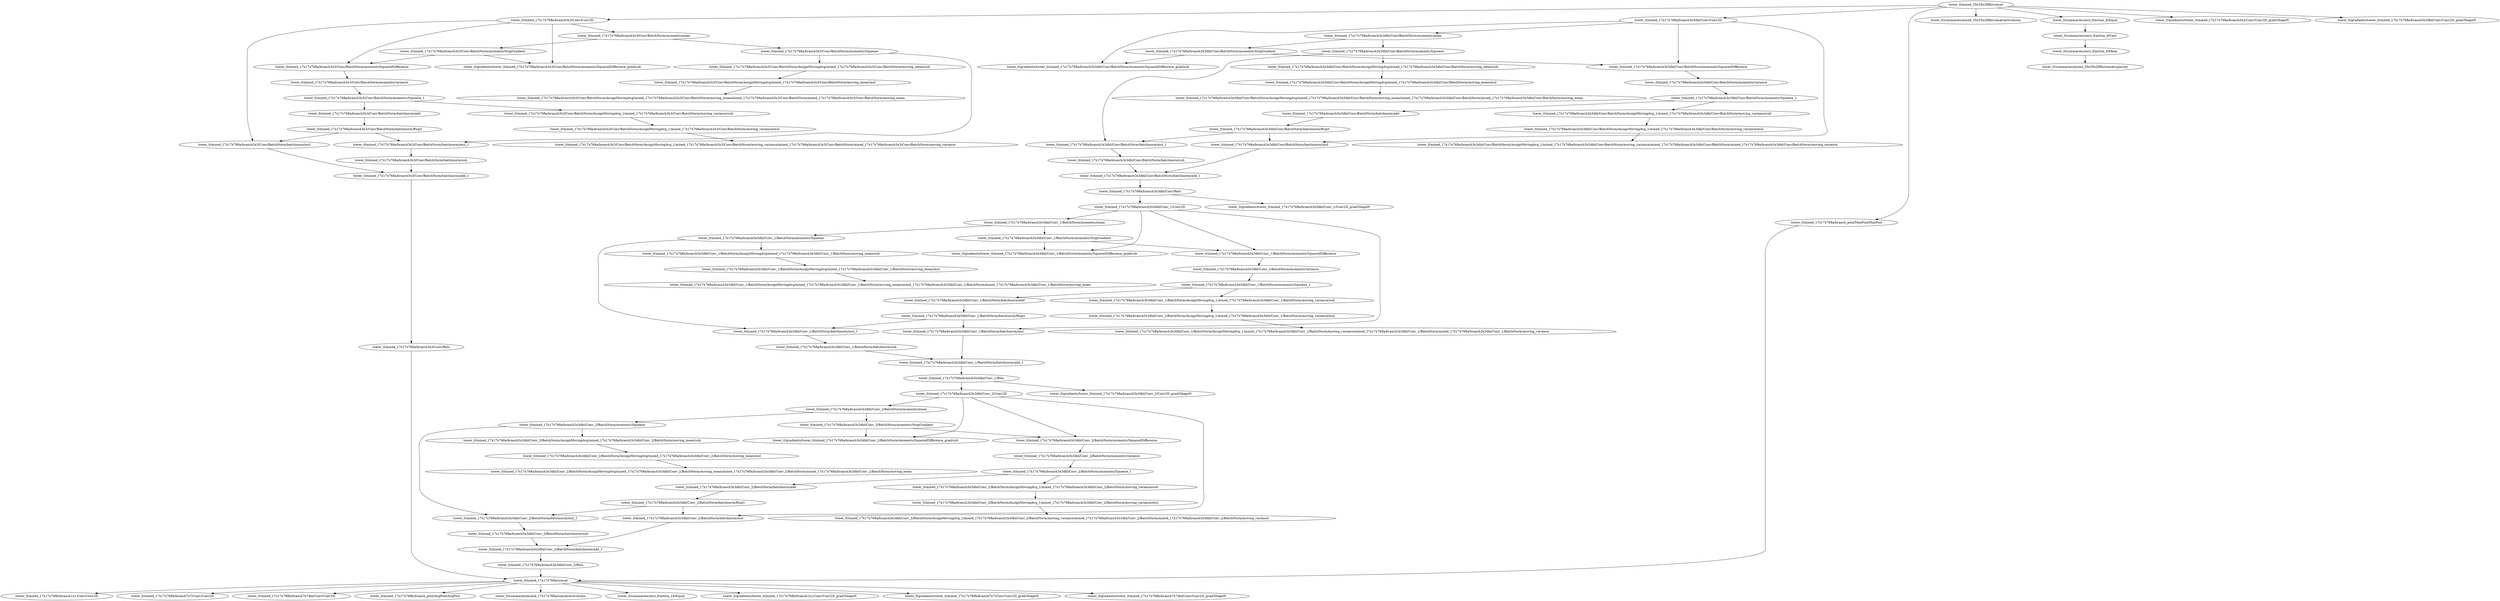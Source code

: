 digraph{
"tower_0/mixed_35x35x288b/concat"->"tower_0/mixed_17x17x768a/branch3x3/Conv/Conv2D"
"tower_0/mixed_17x17x768a/branch3x3/Conv/Conv2D"->"tower_0/mixed_17x17x768a/branch3x3/Conv/BatchNorm/moments/mean"
"tower_0/mixed_17x17x768a/branch3x3/Conv/BatchNorm/moments/mean"->"tower_0/mixed_17x17x768a/branch3x3/Conv/BatchNorm/moments/StopGradient"
"tower_0/mixed_17x17x768a/branch3x3/Conv/Conv2D"->"tower_0/mixed_17x17x768a/branch3x3/Conv/BatchNorm/moments/SquaredDifference"
"tower_0/mixed_17x17x768a/branch3x3/Conv/BatchNorm/moments/StopGradient"->"tower_0/mixed_17x17x768a/branch3x3/Conv/BatchNorm/moments/SquaredDifference"
"tower_0/mixed_17x17x768a/branch3x3/Conv/BatchNorm/moments/SquaredDifference"->"tower_0/mixed_17x17x768a/branch3x3/Conv/BatchNorm/moments/variance"
"tower_0/mixed_17x17x768a/branch3x3/Conv/BatchNorm/moments/mean"->"tower_0/mixed_17x17x768a/branch3x3/Conv/BatchNorm/moments/Squeeze"
"tower_0/mixed_17x17x768a/branch3x3/Conv/BatchNorm/moments/variance"->"tower_0/mixed_17x17x768a/branch3x3/Conv/BatchNorm/moments/Squeeze_1"
"tower_0/mixed_17x17x768a/branch3x3/Conv/BatchNorm/moments/Squeeze"->"tower_0/mixed_17x17x768a/branch3x3/Conv/BatchNorm/AssignMovingAvg/mixed_17x17x768a/branch3x3/Conv/BatchNorm/moving_mean/sub"
"tower_0/mixed_17x17x768a/branch3x3/Conv/BatchNorm/AssignMovingAvg/mixed_17x17x768a/branch3x3/Conv/BatchNorm/moving_mean/sub"->"tower_0/mixed_17x17x768a/branch3x3/Conv/BatchNorm/AssignMovingAvg/mixed_17x17x768a/branch3x3/Conv/BatchNorm/moving_mean/mul"
"tower_0/mixed_17x17x768a/branch3x3/Conv/BatchNorm/AssignMovingAvg/mixed_17x17x768a/branch3x3/Conv/BatchNorm/moving_mean/mul"->"tower_0/mixed_17x17x768a/branch3x3/Conv/BatchNorm/AssignMovingAvg/mixed_17x17x768a/branch3x3/Conv/BatchNorm/moving_mean/mixed_17x17x768a/branch3x3/Conv/BatchNorm/mixed_17x17x768a/branch3x3/Conv/BatchNorm/moving_mean"
"tower_0/mixed_17x17x768a/branch3x3/Conv/BatchNorm/moments/Squeeze_1"->"tower_0/mixed_17x17x768a/branch3x3/Conv/BatchNorm/AssignMovingAvg_1/mixed_17x17x768a/branch3x3/Conv/BatchNorm/moving_variance/sub"
"tower_0/mixed_17x17x768a/branch3x3/Conv/BatchNorm/AssignMovingAvg_1/mixed_17x17x768a/branch3x3/Conv/BatchNorm/moving_variance/sub"->"tower_0/mixed_17x17x768a/branch3x3/Conv/BatchNorm/AssignMovingAvg_1/mixed_17x17x768a/branch3x3/Conv/BatchNorm/moving_variance/mul"
"tower_0/mixed_17x17x768a/branch3x3/Conv/BatchNorm/AssignMovingAvg_1/mixed_17x17x768a/branch3x3/Conv/BatchNorm/moving_variance/mul"->"tower_0/mixed_17x17x768a/branch3x3/Conv/BatchNorm/AssignMovingAvg_1/mixed_17x17x768a/branch3x3/Conv/BatchNorm/moving_variance/mixed_17x17x768a/branch3x3/Conv/BatchNorm/mixed_17x17x768a/branch3x3/Conv/BatchNorm/moving_variance"
"tower_0/mixed_17x17x768a/branch3x3/Conv/BatchNorm/moments/Squeeze_1"->"tower_0/mixed_17x17x768a/branch3x3/Conv/BatchNorm/batchnorm/add"
"tower_0/mixed_17x17x768a/branch3x3/Conv/BatchNorm/batchnorm/add"->"tower_0/mixed_17x17x768a/branch3x3/Conv/BatchNorm/batchnorm/Rsqrt"
"tower_0/mixed_17x17x768a/branch3x3/Conv/Conv2D"->"tower_0/mixed_17x17x768a/branch3x3/Conv/BatchNorm/batchnorm/mul"
"tower_0/mixed_17x17x768a/branch3x3/Conv/BatchNorm/batchnorm/Rsqrt"->"tower_0/mixed_17x17x768a/branch3x3/Conv/BatchNorm/batchnorm/mul"
"tower_0/mixed_17x17x768a/branch3x3/Conv/BatchNorm/moments/Squeeze"->"tower_0/mixed_17x17x768a/branch3x3/Conv/BatchNorm/batchnorm/mul_1"
"tower_0/mixed_17x17x768a/branch3x3/Conv/BatchNorm/batchnorm/Rsqrt"->"tower_0/mixed_17x17x768a/branch3x3/Conv/BatchNorm/batchnorm/mul_1"
"tower_0/mixed_17x17x768a/branch3x3/Conv/BatchNorm/batchnorm/mul_1"->"tower_0/mixed_17x17x768a/branch3x3/Conv/BatchNorm/batchnorm/sub"
"tower_0/mixed_17x17x768a/branch3x3/Conv/BatchNorm/batchnorm/mul"->"tower_0/mixed_17x17x768a/branch3x3/Conv/BatchNorm/batchnorm/add_1"
"tower_0/mixed_17x17x768a/branch3x3/Conv/BatchNorm/batchnorm/sub"->"tower_0/mixed_17x17x768a/branch3x3/Conv/BatchNorm/batchnorm/add_1"
"tower_0/mixed_17x17x768a/branch3x3/Conv/BatchNorm/batchnorm/add_1"->"tower_0/mixed_17x17x768a/branch3x3/Conv/Relu"
"tower_0/mixed_35x35x288b/concat"->"tower_0/mixed_17x17x768a/branch3x3dbl/Conv/Conv2D"
"tower_0/mixed_17x17x768a/branch3x3dbl/Conv/Conv2D"->"tower_0/mixed_17x17x768a/branch3x3dbl/Conv/BatchNorm/moments/mean"
"tower_0/mixed_17x17x768a/branch3x3dbl/Conv/BatchNorm/moments/mean"->"tower_0/mixed_17x17x768a/branch3x3dbl/Conv/BatchNorm/moments/StopGradient"
"tower_0/mixed_17x17x768a/branch3x3dbl/Conv/Conv2D"->"tower_0/mixed_17x17x768a/branch3x3dbl/Conv/BatchNorm/moments/SquaredDifference"
"tower_0/mixed_17x17x768a/branch3x3dbl/Conv/BatchNorm/moments/StopGradient"->"tower_0/mixed_17x17x768a/branch3x3dbl/Conv/BatchNorm/moments/SquaredDifference"
"tower_0/mixed_17x17x768a/branch3x3dbl/Conv/BatchNorm/moments/SquaredDifference"->"tower_0/mixed_17x17x768a/branch3x3dbl/Conv/BatchNorm/moments/variance"
"tower_0/mixed_17x17x768a/branch3x3dbl/Conv/BatchNorm/moments/mean"->"tower_0/mixed_17x17x768a/branch3x3dbl/Conv/BatchNorm/moments/Squeeze"
"tower_0/mixed_17x17x768a/branch3x3dbl/Conv/BatchNorm/moments/variance"->"tower_0/mixed_17x17x768a/branch3x3dbl/Conv/BatchNorm/moments/Squeeze_1"
"tower_0/mixed_17x17x768a/branch3x3dbl/Conv/BatchNorm/moments/Squeeze"->"tower_0/mixed_17x17x768a/branch3x3dbl/Conv/BatchNorm/AssignMovingAvg/mixed_17x17x768a/branch3x3dbl/Conv/BatchNorm/moving_mean/sub"
"tower_0/mixed_17x17x768a/branch3x3dbl/Conv/BatchNorm/AssignMovingAvg/mixed_17x17x768a/branch3x3dbl/Conv/BatchNorm/moving_mean/sub"->"tower_0/mixed_17x17x768a/branch3x3dbl/Conv/BatchNorm/AssignMovingAvg/mixed_17x17x768a/branch3x3dbl/Conv/BatchNorm/moving_mean/mul"
"tower_0/mixed_17x17x768a/branch3x3dbl/Conv/BatchNorm/AssignMovingAvg/mixed_17x17x768a/branch3x3dbl/Conv/BatchNorm/moving_mean/mul"->"tower_0/mixed_17x17x768a/branch3x3dbl/Conv/BatchNorm/AssignMovingAvg/mixed_17x17x768a/branch3x3dbl/Conv/BatchNorm/moving_mean/mixed_17x17x768a/branch3x3dbl/Conv/BatchNorm/mixed_17x17x768a/branch3x3dbl/Conv/BatchNorm/moving_mean"
"tower_0/mixed_17x17x768a/branch3x3dbl/Conv/BatchNorm/moments/Squeeze_1"->"tower_0/mixed_17x17x768a/branch3x3dbl/Conv/BatchNorm/AssignMovingAvg_1/mixed_17x17x768a/branch3x3dbl/Conv/BatchNorm/moving_variance/sub"
"tower_0/mixed_17x17x768a/branch3x3dbl/Conv/BatchNorm/AssignMovingAvg_1/mixed_17x17x768a/branch3x3dbl/Conv/BatchNorm/moving_variance/sub"->"tower_0/mixed_17x17x768a/branch3x3dbl/Conv/BatchNorm/AssignMovingAvg_1/mixed_17x17x768a/branch3x3dbl/Conv/BatchNorm/moving_variance/mul"
"tower_0/mixed_17x17x768a/branch3x3dbl/Conv/BatchNorm/AssignMovingAvg_1/mixed_17x17x768a/branch3x3dbl/Conv/BatchNorm/moving_variance/mul"->"tower_0/mixed_17x17x768a/branch3x3dbl/Conv/BatchNorm/AssignMovingAvg_1/mixed_17x17x768a/branch3x3dbl/Conv/BatchNorm/moving_variance/mixed_17x17x768a/branch3x3dbl/Conv/BatchNorm/mixed_17x17x768a/branch3x3dbl/Conv/BatchNorm/moving_variance"
"tower_0/mixed_17x17x768a/branch3x3dbl/Conv/BatchNorm/moments/Squeeze_1"->"tower_0/mixed_17x17x768a/branch3x3dbl/Conv/BatchNorm/batchnorm/add"
"tower_0/mixed_17x17x768a/branch3x3dbl/Conv/BatchNorm/batchnorm/add"->"tower_0/mixed_17x17x768a/branch3x3dbl/Conv/BatchNorm/batchnorm/Rsqrt"
"tower_0/mixed_17x17x768a/branch3x3dbl/Conv/Conv2D"->"tower_0/mixed_17x17x768a/branch3x3dbl/Conv/BatchNorm/batchnorm/mul"
"tower_0/mixed_17x17x768a/branch3x3dbl/Conv/BatchNorm/batchnorm/Rsqrt"->"tower_0/mixed_17x17x768a/branch3x3dbl/Conv/BatchNorm/batchnorm/mul"
"tower_0/mixed_17x17x768a/branch3x3dbl/Conv/BatchNorm/moments/Squeeze"->"tower_0/mixed_17x17x768a/branch3x3dbl/Conv/BatchNorm/batchnorm/mul_1"
"tower_0/mixed_17x17x768a/branch3x3dbl/Conv/BatchNorm/batchnorm/Rsqrt"->"tower_0/mixed_17x17x768a/branch3x3dbl/Conv/BatchNorm/batchnorm/mul_1"
"tower_0/mixed_17x17x768a/branch3x3dbl/Conv/BatchNorm/batchnorm/mul_1"->"tower_0/mixed_17x17x768a/branch3x3dbl/Conv/BatchNorm/batchnorm/sub"
"tower_0/mixed_17x17x768a/branch3x3dbl/Conv/BatchNorm/batchnorm/mul"->"tower_0/mixed_17x17x768a/branch3x3dbl/Conv/BatchNorm/batchnorm/add_1"
"tower_0/mixed_17x17x768a/branch3x3dbl/Conv/BatchNorm/batchnorm/sub"->"tower_0/mixed_17x17x768a/branch3x3dbl/Conv/BatchNorm/batchnorm/add_1"
"tower_0/mixed_17x17x768a/branch3x3dbl/Conv/BatchNorm/batchnorm/add_1"->"tower_0/mixed_17x17x768a/branch3x3dbl/Conv/Relu"
"tower_0/mixed_17x17x768a/branch3x3dbl/Conv/Relu"->"tower_0/mixed_17x17x768a/branch3x3dbl/Conv_1/Conv2D"
"tower_0/mixed_17x17x768a/branch3x3dbl/Conv_1/Conv2D"->"tower_0/mixed_17x17x768a/branch3x3dbl/Conv_1/BatchNorm/moments/mean"
"tower_0/mixed_17x17x768a/branch3x3dbl/Conv_1/BatchNorm/moments/mean"->"tower_0/mixed_17x17x768a/branch3x3dbl/Conv_1/BatchNorm/moments/StopGradient"
"tower_0/mixed_17x17x768a/branch3x3dbl/Conv_1/Conv2D"->"tower_0/mixed_17x17x768a/branch3x3dbl/Conv_1/BatchNorm/moments/SquaredDifference"
"tower_0/mixed_17x17x768a/branch3x3dbl/Conv_1/BatchNorm/moments/StopGradient"->"tower_0/mixed_17x17x768a/branch3x3dbl/Conv_1/BatchNorm/moments/SquaredDifference"
"tower_0/mixed_17x17x768a/branch3x3dbl/Conv_1/BatchNorm/moments/SquaredDifference"->"tower_0/mixed_17x17x768a/branch3x3dbl/Conv_1/BatchNorm/moments/variance"
"tower_0/mixed_17x17x768a/branch3x3dbl/Conv_1/BatchNorm/moments/mean"->"tower_0/mixed_17x17x768a/branch3x3dbl/Conv_1/BatchNorm/moments/Squeeze"
"tower_0/mixed_17x17x768a/branch3x3dbl/Conv_1/BatchNorm/moments/variance"->"tower_0/mixed_17x17x768a/branch3x3dbl/Conv_1/BatchNorm/moments/Squeeze_1"
"tower_0/mixed_17x17x768a/branch3x3dbl/Conv_1/BatchNorm/moments/Squeeze"->"tower_0/mixed_17x17x768a/branch3x3dbl/Conv_1/BatchNorm/AssignMovingAvg/mixed_17x17x768a/branch3x3dbl/Conv_1/BatchNorm/moving_mean/sub"
"tower_0/mixed_17x17x768a/branch3x3dbl/Conv_1/BatchNorm/AssignMovingAvg/mixed_17x17x768a/branch3x3dbl/Conv_1/BatchNorm/moving_mean/sub"->"tower_0/mixed_17x17x768a/branch3x3dbl/Conv_1/BatchNorm/AssignMovingAvg/mixed_17x17x768a/branch3x3dbl/Conv_1/BatchNorm/moving_mean/mul"
"tower_0/mixed_17x17x768a/branch3x3dbl/Conv_1/BatchNorm/AssignMovingAvg/mixed_17x17x768a/branch3x3dbl/Conv_1/BatchNorm/moving_mean/mul"->"tower_0/mixed_17x17x768a/branch3x3dbl/Conv_1/BatchNorm/AssignMovingAvg/mixed_17x17x768a/branch3x3dbl/Conv_1/BatchNorm/moving_mean/mixed_17x17x768a/branch3x3dbl/Conv_1/BatchNorm/mixed_17x17x768a/branch3x3dbl/Conv_1/BatchNorm/moving_mean"
"tower_0/mixed_17x17x768a/branch3x3dbl/Conv_1/BatchNorm/moments/Squeeze_1"->"tower_0/mixed_17x17x768a/branch3x3dbl/Conv_1/BatchNorm/AssignMovingAvg_1/mixed_17x17x768a/branch3x3dbl/Conv_1/BatchNorm/moving_variance/sub"
"tower_0/mixed_17x17x768a/branch3x3dbl/Conv_1/BatchNorm/AssignMovingAvg_1/mixed_17x17x768a/branch3x3dbl/Conv_1/BatchNorm/moving_variance/sub"->"tower_0/mixed_17x17x768a/branch3x3dbl/Conv_1/BatchNorm/AssignMovingAvg_1/mixed_17x17x768a/branch3x3dbl/Conv_1/BatchNorm/moving_variance/mul"
"tower_0/mixed_17x17x768a/branch3x3dbl/Conv_1/BatchNorm/AssignMovingAvg_1/mixed_17x17x768a/branch3x3dbl/Conv_1/BatchNorm/moving_variance/mul"->"tower_0/mixed_17x17x768a/branch3x3dbl/Conv_1/BatchNorm/AssignMovingAvg_1/mixed_17x17x768a/branch3x3dbl/Conv_1/BatchNorm/moving_variance/mixed_17x17x768a/branch3x3dbl/Conv_1/BatchNorm/mixed_17x17x768a/branch3x3dbl/Conv_1/BatchNorm/moving_variance"
"tower_0/mixed_17x17x768a/branch3x3dbl/Conv_1/BatchNorm/moments/Squeeze_1"->"tower_0/mixed_17x17x768a/branch3x3dbl/Conv_1/BatchNorm/batchnorm/add"
"tower_0/mixed_17x17x768a/branch3x3dbl/Conv_1/BatchNorm/batchnorm/add"->"tower_0/mixed_17x17x768a/branch3x3dbl/Conv_1/BatchNorm/batchnorm/Rsqrt"
"tower_0/mixed_17x17x768a/branch3x3dbl/Conv_1/Conv2D"->"tower_0/mixed_17x17x768a/branch3x3dbl/Conv_1/BatchNorm/batchnorm/mul"
"tower_0/mixed_17x17x768a/branch3x3dbl/Conv_1/BatchNorm/batchnorm/Rsqrt"->"tower_0/mixed_17x17x768a/branch3x3dbl/Conv_1/BatchNorm/batchnorm/mul"
"tower_0/mixed_17x17x768a/branch3x3dbl/Conv_1/BatchNorm/moments/Squeeze"->"tower_0/mixed_17x17x768a/branch3x3dbl/Conv_1/BatchNorm/batchnorm/mul_1"
"tower_0/mixed_17x17x768a/branch3x3dbl/Conv_1/BatchNorm/batchnorm/Rsqrt"->"tower_0/mixed_17x17x768a/branch3x3dbl/Conv_1/BatchNorm/batchnorm/mul_1"
"tower_0/mixed_17x17x768a/branch3x3dbl/Conv_1/BatchNorm/batchnorm/mul_1"->"tower_0/mixed_17x17x768a/branch3x3dbl/Conv_1/BatchNorm/batchnorm/sub"
"tower_0/mixed_17x17x768a/branch3x3dbl/Conv_1/BatchNorm/batchnorm/mul"->"tower_0/mixed_17x17x768a/branch3x3dbl/Conv_1/BatchNorm/batchnorm/add_1"
"tower_0/mixed_17x17x768a/branch3x3dbl/Conv_1/BatchNorm/batchnorm/sub"->"tower_0/mixed_17x17x768a/branch3x3dbl/Conv_1/BatchNorm/batchnorm/add_1"
"tower_0/mixed_17x17x768a/branch3x3dbl/Conv_1/BatchNorm/batchnorm/add_1"->"tower_0/mixed_17x17x768a/branch3x3dbl/Conv_1/Relu"
"tower_0/mixed_17x17x768a/branch3x3dbl/Conv_1/Relu"->"tower_0/mixed_17x17x768a/branch3x3dbl/Conv_2/Conv2D"
"tower_0/mixed_17x17x768a/branch3x3dbl/Conv_2/Conv2D"->"tower_0/mixed_17x17x768a/branch3x3dbl/Conv_2/BatchNorm/moments/mean"
"tower_0/mixed_17x17x768a/branch3x3dbl/Conv_2/BatchNorm/moments/mean"->"tower_0/mixed_17x17x768a/branch3x3dbl/Conv_2/BatchNorm/moments/StopGradient"
"tower_0/mixed_17x17x768a/branch3x3dbl/Conv_2/Conv2D"->"tower_0/mixed_17x17x768a/branch3x3dbl/Conv_2/BatchNorm/moments/SquaredDifference"
"tower_0/mixed_17x17x768a/branch3x3dbl/Conv_2/BatchNorm/moments/StopGradient"->"tower_0/mixed_17x17x768a/branch3x3dbl/Conv_2/BatchNorm/moments/SquaredDifference"
"tower_0/mixed_17x17x768a/branch3x3dbl/Conv_2/BatchNorm/moments/SquaredDifference"->"tower_0/mixed_17x17x768a/branch3x3dbl/Conv_2/BatchNorm/moments/variance"
"tower_0/mixed_17x17x768a/branch3x3dbl/Conv_2/BatchNorm/moments/mean"->"tower_0/mixed_17x17x768a/branch3x3dbl/Conv_2/BatchNorm/moments/Squeeze"
"tower_0/mixed_17x17x768a/branch3x3dbl/Conv_2/BatchNorm/moments/variance"->"tower_0/mixed_17x17x768a/branch3x3dbl/Conv_2/BatchNorm/moments/Squeeze_1"
"tower_0/mixed_17x17x768a/branch3x3dbl/Conv_2/BatchNorm/moments/Squeeze"->"tower_0/mixed_17x17x768a/branch3x3dbl/Conv_2/BatchNorm/AssignMovingAvg/mixed_17x17x768a/branch3x3dbl/Conv_2/BatchNorm/moving_mean/sub"
"tower_0/mixed_17x17x768a/branch3x3dbl/Conv_2/BatchNorm/AssignMovingAvg/mixed_17x17x768a/branch3x3dbl/Conv_2/BatchNorm/moving_mean/sub"->"tower_0/mixed_17x17x768a/branch3x3dbl/Conv_2/BatchNorm/AssignMovingAvg/mixed_17x17x768a/branch3x3dbl/Conv_2/BatchNorm/moving_mean/mul"
"tower_0/mixed_17x17x768a/branch3x3dbl/Conv_2/BatchNorm/AssignMovingAvg/mixed_17x17x768a/branch3x3dbl/Conv_2/BatchNorm/moving_mean/mul"->"tower_0/mixed_17x17x768a/branch3x3dbl/Conv_2/BatchNorm/AssignMovingAvg/mixed_17x17x768a/branch3x3dbl/Conv_2/BatchNorm/moving_mean/mixed_17x17x768a/branch3x3dbl/Conv_2/BatchNorm/mixed_17x17x768a/branch3x3dbl/Conv_2/BatchNorm/moving_mean"
"tower_0/mixed_17x17x768a/branch3x3dbl/Conv_2/BatchNorm/moments/Squeeze_1"->"tower_0/mixed_17x17x768a/branch3x3dbl/Conv_2/BatchNorm/AssignMovingAvg_1/mixed_17x17x768a/branch3x3dbl/Conv_2/BatchNorm/moving_variance/sub"
"tower_0/mixed_17x17x768a/branch3x3dbl/Conv_2/BatchNorm/AssignMovingAvg_1/mixed_17x17x768a/branch3x3dbl/Conv_2/BatchNorm/moving_variance/sub"->"tower_0/mixed_17x17x768a/branch3x3dbl/Conv_2/BatchNorm/AssignMovingAvg_1/mixed_17x17x768a/branch3x3dbl/Conv_2/BatchNorm/moving_variance/mul"
"tower_0/mixed_17x17x768a/branch3x3dbl/Conv_2/BatchNorm/AssignMovingAvg_1/mixed_17x17x768a/branch3x3dbl/Conv_2/BatchNorm/moving_variance/mul"->"tower_0/mixed_17x17x768a/branch3x3dbl/Conv_2/BatchNorm/AssignMovingAvg_1/mixed_17x17x768a/branch3x3dbl/Conv_2/BatchNorm/moving_variance/mixed_17x17x768a/branch3x3dbl/Conv_2/BatchNorm/mixed_17x17x768a/branch3x3dbl/Conv_2/BatchNorm/moving_variance"
"tower_0/mixed_17x17x768a/branch3x3dbl/Conv_2/BatchNorm/moments/Squeeze_1"->"tower_0/mixed_17x17x768a/branch3x3dbl/Conv_2/BatchNorm/batchnorm/add"
"tower_0/mixed_17x17x768a/branch3x3dbl/Conv_2/BatchNorm/batchnorm/add"->"tower_0/mixed_17x17x768a/branch3x3dbl/Conv_2/BatchNorm/batchnorm/Rsqrt"
"tower_0/mixed_17x17x768a/branch3x3dbl/Conv_2/Conv2D"->"tower_0/mixed_17x17x768a/branch3x3dbl/Conv_2/BatchNorm/batchnorm/mul"
"tower_0/mixed_17x17x768a/branch3x3dbl/Conv_2/BatchNorm/batchnorm/Rsqrt"->"tower_0/mixed_17x17x768a/branch3x3dbl/Conv_2/BatchNorm/batchnorm/mul"
"tower_0/mixed_17x17x768a/branch3x3dbl/Conv_2/BatchNorm/moments/Squeeze"->"tower_0/mixed_17x17x768a/branch3x3dbl/Conv_2/BatchNorm/batchnorm/mul_1"
"tower_0/mixed_17x17x768a/branch3x3dbl/Conv_2/BatchNorm/batchnorm/Rsqrt"->"tower_0/mixed_17x17x768a/branch3x3dbl/Conv_2/BatchNorm/batchnorm/mul_1"
"tower_0/mixed_17x17x768a/branch3x3dbl/Conv_2/BatchNorm/batchnorm/mul_1"->"tower_0/mixed_17x17x768a/branch3x3dbl/Conv_2/BatchNorm/batchnorm/sub"
"tower_0/mixed_17x17x768a/branch3x3dbl/Conv_2/BatchNorm/batchnorm/mul"->"tower_0/mixed_17x17x768a/branch3x3dbl/Conv_2/BatchNorm/batchnorm/add_1"
"tower_0/mixed_17x17x768a/branch3x3dbl/Conv_2/BatchNorm/batchnorm/sub"->"tower_0/mixed_17x17x768a/branch3x3dbl/Conv_2/BatchNorm/batchnorm/add_1"
"tower_0/mixed_17x17x768a/branch3x3dbl/Conv_2/BatchNorm/batchnorm/add_1"->"tower_0/mixed_17x17x768a/branch3x3dbl/Conv_2/Relu"
"tower_0/mixed_35x35x288b/concat"->"tower_0/mixed_17x17x768a/branch_pool/MaxPool/MaxPool"
"tower_0/mixed_17x17x768a/branch3x3/Conv/Relu"->"tower_0/mixed_17x17x768a/concat"
"tower_0/mixed_17x17x768a/branch3x3dbl/Conv_2/Relu"->"tower_0/mixed_17x17x768a/concat"
"tower_0/mixed_17x17x768a/branch_pool/MaxPool/MaxPool"->"tower_0/mixed_17x17x768a/concat"
"tower_0/mixed_17x17x768a/concat"->"tower_0/mixed_17x17x768b/branch1x1/Conv/Conv2D"
"tower_0/mixed_17x17x768a/concat"->"tower_0/mixed_17x17x768b/branch7x7/Conv/Conv2D"
"tower_0/mixed_17x17x768a/concat"->"tower_0/mixed_17x17x768b/branch7x7dbl/Conv/Conv2D"
"tower_0/mixed_17x17x768a/concat"->"tower_0/mixed_17x17x768b/branch_pool/AvgPool/AvgPool"
"tower_0/mixed_35x35x288b/concat"->"tower_0/summaries/mixed_35x35x288b/concat/activations"
"tower_0/mixed_35x35x288b/concat"->"tower_0/summaries/zero_fraction_9/Equal"
"tower_0/summaries/zero_fraction_9/Equal"->"tower_0/summaries/zero_fraction_9/Cast"
"tower_0/summaries/zero_fraction_9/Cast"->"tower_0/summaries/zero_fraction_9/Mean"
"tower_0/summaries/zero_fraction_9/Mean"->"tower_0/summaries/mixed_35x35x288b/concat/sparsity"
"tower_0/mixed_17x17x768a/concat"->"tower_0/summaries/mixed_17x17x768a/concat/activations"
"tower_0/mixed_17x17x768a/concat"->"tower_0/summaries/zero_fraction_10/Equal"
"tower_0/mixed_17x17x768a/concat"->"tower_0/gradients/tower_0/mixed_17x17x768b/branch1x1/Conv/Conv2D_grad/ShapeN"
"tower_0/mixed_17x17x768a/concat"->"tower_0/gradients/tower_0/mixed_17x17x768b/branch7x7/Conv/Conv2D_grad/ShapeN"
"tower_0/mixed_17x17x768a/concat"->"tower_0/gradients/tower_0/mixed_17x17x768b/branch7x7dbl/Conv/Conv2D_grad/ShapeN"
"tower_0/mixed_17x17x768a/branch3x3/Conv/Conv2D"->"tower_0/gradients/tower_0/mixed_17x17x768a/branch3x3/Conv/BatchNorm/moments/SquaredDifference_grad/sub"
"tower_0/mixed_17x17x768a/branch3x3/Conv/BatchNorm/moments/StopGradient"->"tower_0/gradients/tower_0/mixed_17x17x768a/branch3x3/Conv/BatchNorm/moments/SquaredDifference_grad/sub"
"tower_0/mixed_17x17x768a/branch3x3dbl/Conv_2/Conv2D"->"tower_0/gradients/tower_0/mixed_17x17x768a/branch3x3dbl/Conv_2/BatchNorm/moments/SquaredDifference_grad/sub"
"tower_0/mixed_17x17x768a/branch3x3dbl/Conv_2/BatchNorm/moments/StopGradient"->"tower_0/gradients/tower_0/mixed_17x17x768a/branch3x3dbl/Conv_2/BatchNorm/moments/SquaredDifference_grad/sub"
"tower_0/mixed_35x35x288b/concat"->"tower_0/gradients/tower_0/mixed_17x17x768a/branch3x3/Conv/Conv2D_grad/ShapeN"
"tower_0/mixed_17x17x768a/branch3x3dbl/Conv_1/Relu"->"tower_0/gradients/tower_0/mixed_17x17x768a/branch3x3dbl/Conv_2/Conv2D_grad/ShapeN"
"tower_0/mixed_17x17x768a/branch3x3dbl/Conv_1/Conv2D"->"tower_0/gradients/tower_0/mixed_17x17x768a/branch3x3dbl/Conv_1/BatchNorm/moments/SquaredDifference_grad/sub"
"tower_0/mixed_17x17x768a/branch3x3dbl/Conv_1/BatchNorm/moments/StopGradient"->"tower_0/gradients/tower_0/mixed_17x17x768a/branch3x3dbl/Conv_1/BatchNorm/moments/SquaredDifference_grad/sub"
"tower_0/mixed_17x17x768a/branch3x3dbl/Conv/Relu"->"tower_0/gradients/tower_0/mixed_17x17x768a/branch3x3dbl/Conv_1/Conv2D_grad/ShapeN"
"tower_0/mixed_17x17x768a/branch3x3dbl/Conv/Conv2D"->"tower_0/gradients/tower_0/mixed_17x17x768a/branch3x3dbl/Conv/BatchNorm/moments/SquaredDifference_grad/sub"
"tower_0/mixed_17x17x768a/branch3x3dbl/Conv/BatchNorm/moments/StopGradient"->"tower_0/gradients/tower_0/mixed_17x17x768a/branch3x3dbl/Conv/BatchNorm/moments/SquaredDifference_grad/sub"
"tower_0/mixed_35x35x288b/concat"->"tower_0/gradients/tower_0/mixed_17x17x768a/branch3x3dbl/Conv/Conv2D_grad/ShapeN"

}